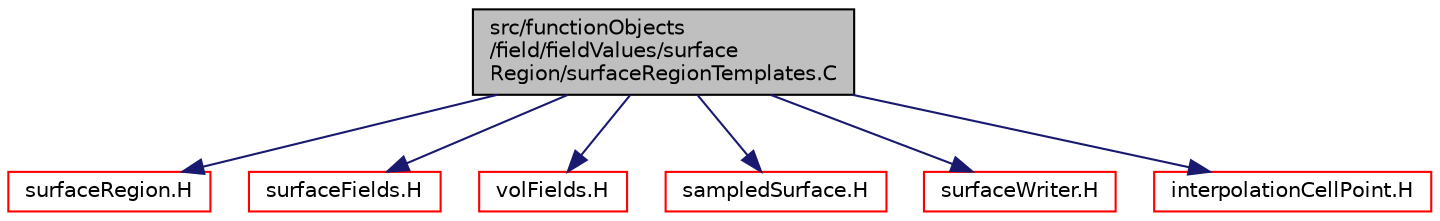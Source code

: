 digraph "src/functionObjects/field/fieldValues/surfaceRegion/surfaceRegionTemplates.C"
{
  bgcolor="transparent";
  edge [fontname="Helvetica",fontsize="10",labelfontname="Helvetica",labelfontsize="10"];
  node [fontname="Helvetica",fontsize="10",shape=record];
  Node1 [label="src/functionObjects\l/field/fieldValues/surface\lRegion/surfaceRegionTemplates.C",height=0.2,width=0.4,color="black", fillcolor="grey75", style="filled", fontcolor="black"];
  Node1 -> Node2 [color="midnightblue",fontsize="10",style="solid",fontname="Helvetica"];
  Node2 [label="surfaceRegion.H",height=0.2,width=0.4,color="red",URL="$a06350.html"];
  Node1 -> Node3 [color="midnightblue",fontsize="10",style="solid",fontname="Helvetica"];
  Node3 [label="surfaceFields.H",height=0.2,width=0.4,color="red",URL="$a05756.html",tooltip="Foam::surfaceFields. "];
  Node1 -> Node4 [color="midnightblue",fontsize="10",style="solid",fontname="Helvetica"];
  Node4 [label="volFields.H",height=0.2,width=0.4,color="red",URL="$a05761.html"];
  Node1 -> Node5 [color="midnightblue",fontsize="10",style="solid",fontname="Helvetica"];
  Node5 [label="sampledSurface.H",height=0.2,width=0.4,color="red",URL="$a09883.html"];
  Node1 -> Node6 [color="midnightblue",fontsize="10",style="solid",fontname="Helvetica"];
  Node6 [label="surfaceWriter.H",height=0.2,width=0.4,color="red",URL="$a09917.html"];
  Node1 -> Node7 [color="midnightblue",fontsize="10",style="solid",fontname="Helvetica"];
  Node7 [label="interpolationCellPoint.H",height=0.2,width=0.4,color="red",URL="$a06117.html"];
}
